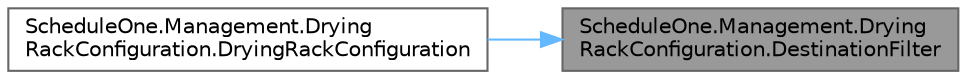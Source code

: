 digraph "ScheduleOne.Management.DryingRackConfiguration.DestinationFilter"
{
 // LATEX_PDF_SIZE
  bgcolor="transparent";
  edge [fontname=Helvetica,fontsize=10,labelfontname=Helvetica,labelfontsize=10];
  node [fontname=Helvetica,fontsize=10,shape=box,height=0.2,width=0.4];
  rankdir="RL";
  Node1 [id="Node000001",label="ScheduleOne.Management.Drying\lRackConfiguration.DestinationFilter",height=0.2,width=0.4,color="gray40", fillcolor="grey60", style="filled", fontcolor="black",tooltip=" "];
  Node1 -> Node2 [id="edge1_Node000001_Node000002",dir="back",color="steelblue1",style="solid",tooltip=" "];
  Node2 [id="Node000002",label="ScheduleOne.Management.Drying\lRackConfiguration.DryingRackConfiguration",height=0.2,width=0.4,color="grey40", fillcolor="white", style="filled",URL="$class_schedule_one_1_1_management_1_1_drying_rack_configuration.html#a4750d7fd00a5566da0972f576a8c1860",tooltip=" "];
}
